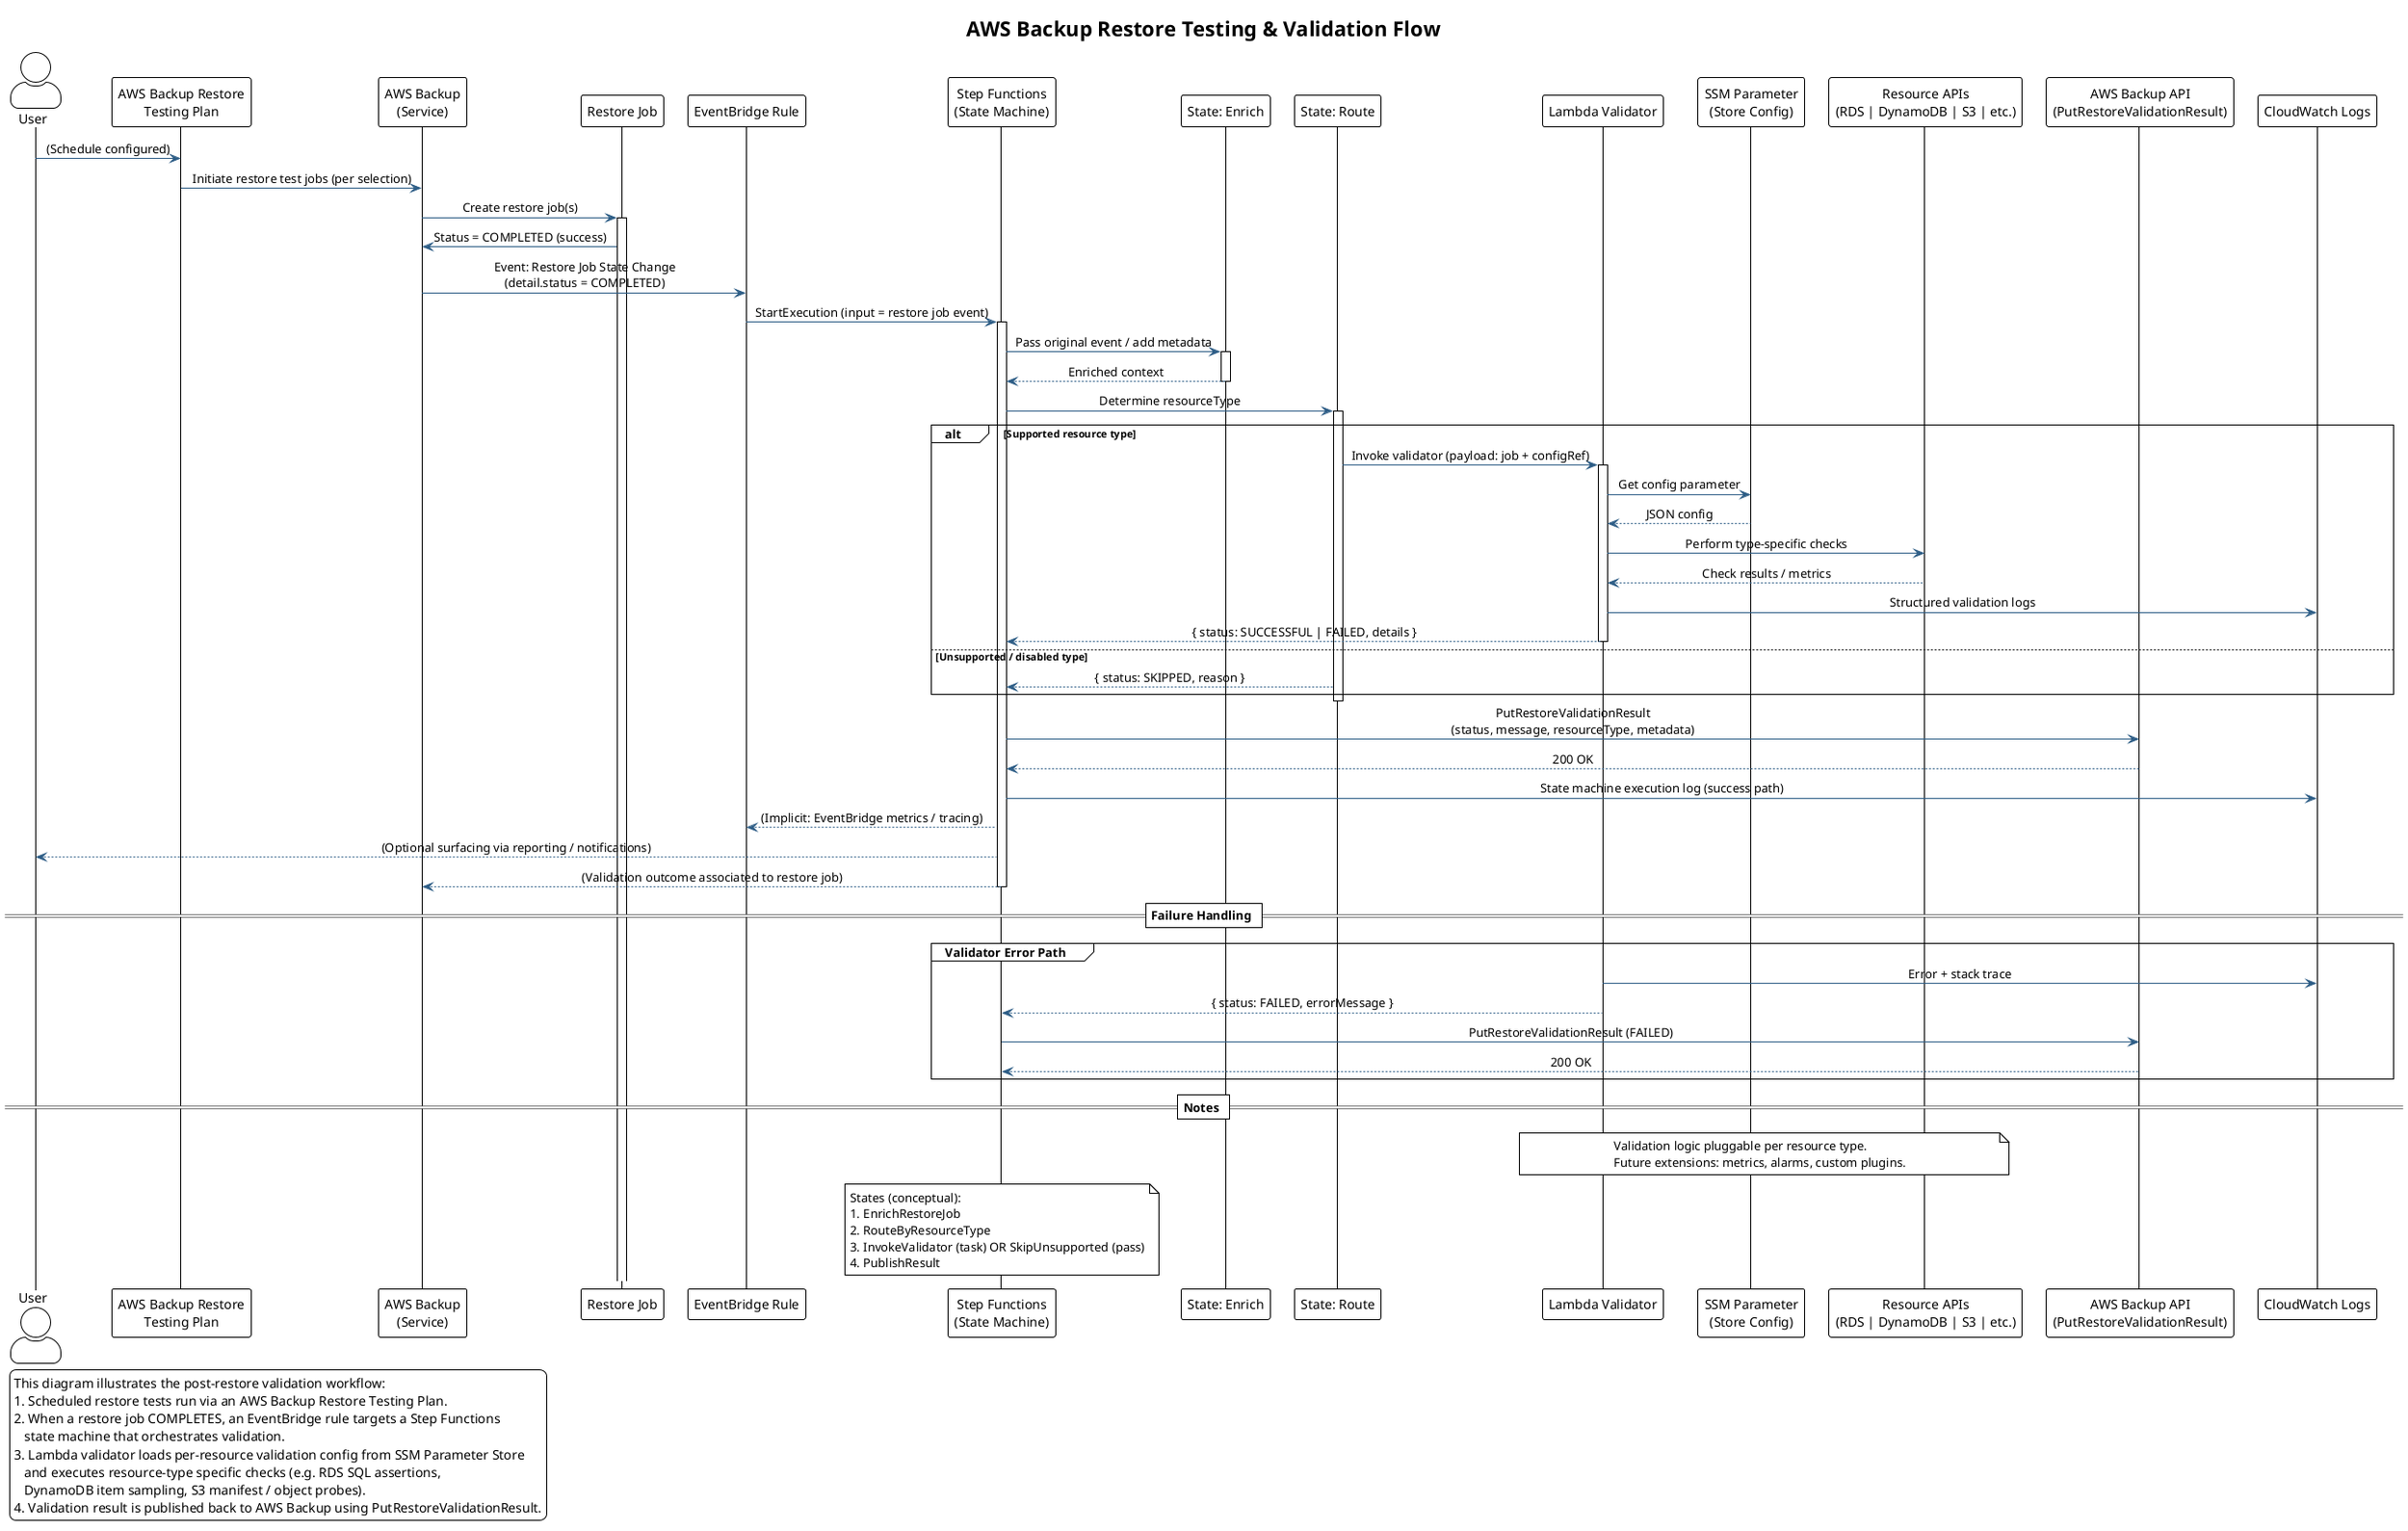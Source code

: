 @startuml restore-validation-sequence
' Title & Legend
!theme plain
skinparam ParticipantPadding 8
skinparam BoxPadding 6
skinparam Shadowing false
skinparam ArrowThickness 1
skinparam ArrowColor #2d5d86
skinparam ActorStyle awesome
skinparam SequenceMessageAlign center
skinparam BackgroundColor #ffffff

title AWS Backup Restore Testing & Validation Flow

legend left
  This diagram illustrates the post-restore validation workflow:
  1. Scheduled restore tests run via an AWS Backup Restore Testing Plan.
  2. When a restore job COMPLETES, an EventBridge rule targets a Step Functions
     state machine that orchestrates validation.
  3. Lambda validator loads per-resource validation config from SSM Parameter Store
     and executes resource‑type specific checks (e.g. RDS SQL assertions,
     DynamoDB item sampling, S3 manifest / object probes).
  4. Validation result is published back to AWS Backup using PutRestoreValidationResult.
endlegend

actor User as U
participant "AWS Backup Restore\nTesting Plan" as Plan
participant "AWS Backup\n(Service)" as Backup
participant "Restore Job" as Restore
participant "EventBridge Rule" as EB
participant "Step Functions\n(State Machine)" as SFN
participant "State: Enrich" as Enrich
participant "State: Route" as Route
participant "Lambda Validator" as Lambda
participant "SSM Parameter\n(Store Config)" as SSM
participant "Resource APIs\n(RDS | DynamoDB | S3 | etc.)" as APIs
participant "AWS Backup API\n(PutRestoreValidationResult)" as ResultAPI
participant "CloudWatch Logs" as Logs

' 1. Scheduled restore initiated
U -> Plan : (Schedule configured)
Plan -> Backup : Initiate restore test jobs (per selection)
Backup -> Restore ++ : Create restore job(s)

' 2. Restore completes
Restore -> Backup : Status = COMPLETED (success)
Backup -> EB : Event: Restore Job State Change\n(detail.status = COMPLETED)

' 3. EventBridge triggers Step Functions
EB -> SFN : StartExecution (input = restore job event)
activate SFN
SFN -> Enrich : Pass original event / add metadata
activate Enrich
Enrich --> SFN : Enriched context
deactivate Enrich

SFN -> Route : Determine resourceType
activate Route

alt Supported resource type
  Route -> Lambda : Invoke validator (payload: job + configRef)
  activate Lambda
  Lambda -> SSM : Get config parameter
  SSM --> Lambda : JSON config
  Lambda -> APIs : Perform type-specific checks
  APIs --> Lambda : Check results / metrics
  Lambda -> Logs : Structured validation logs
  Lambda --> SFN : { status: SUCCESSFUL | FAILED, details }
  deactivate Lambda
else Unsupported / disabled type
  Route --> SFN : { status: SKIPPED, reason }
end

deactivate Route

' 4. Publish result back to AWS Backup
SFN -> ResultAPI : PutRestoreValidationResult\n(status, message, resourceType, metadata)
ResultAPI --> SFN : 200 OK

SFN -> Logs : State machine execution log (success path)
SFN --> EB : (Implicit: EventBridge metrics / tracing)
SFN --> U : (Optional surfacing via reporting / notifications)

SFN --> Backup : (Validation outcome associated to restore job)
deactivate SFN

== Failure Handling ==

group Validator Error Path
  Lambda -> Logs : Error + stack trace
  Lambda --> SFN : { status: FAILED, errorMessage }
  SFN -> ResultAPI : PutRestoreValidationResult (FAILED)
  ResultAPI --> SFN : 200 OK
end

== Notes ==
note over Lambda,APIs
  Validation logic pluggable per resource type.
  Future extensions: metrics, alarms, custom plugins.
end note

note over SFN
  States (conceptual):
  1. EnrichRestoreJob
  2. RouteByResourceType
  3. InvokeValidator (task) OR SkipUnsupported (pass)
  4. PublishResult
end note

@enduml
